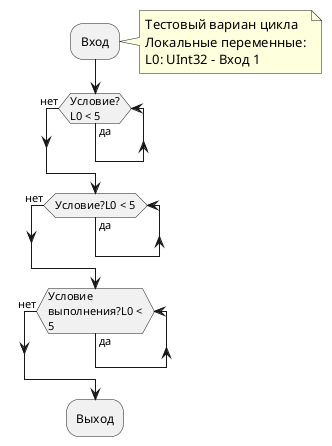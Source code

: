 @startuml

!function $comment()
!return ""
!endfunction
:Вход;
note right
Тестовый вариан цикла
Локальные переменные:
L0: UInt32 - Вход 1
end note

while (Условие?\nL0 < 5) is (да)
	'Действие
endwhile (нет)

while (Условие?L0 < 5) is (да)
	'Действие
endwhile (нет)

while (Условие\nвыполнения?L0 <\n5) is (да)
	'Действие
endwhile (нет)

:Выход;
@enduml